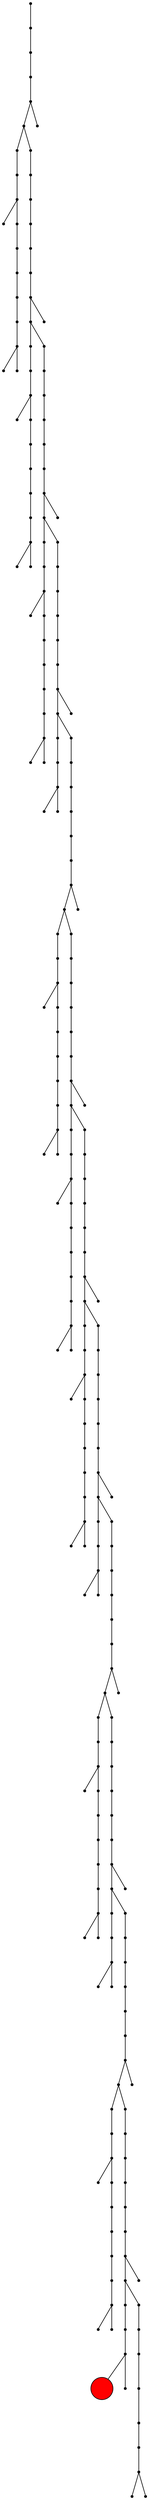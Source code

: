 graph{
node[shape=point]
0 -- 1
1 -- 2
2 -- 3
3 -- 4
4 -- 5
4 -- 6
5 -- 7
5 -- 8
8 -- 9
9 -- 10
10 -- 11
11 -- 12
12 -- 13
13 -- 14
14 -- 15
14 -- 16
7 -- 17
17 -- 18
18 -- 19
18 -- 20
15 -- 21
15 -- 22
22 -- 23
23 -- 24
24 -- 25
25 -- 26
26 -- 27
27 -- 28
28 -- 29
28 -- 30
29 -- 31
29 -- 32
32 -- 33
33 -- 34
34 -- 35
35 -- 36
36 -- 37
37 -- 38
38 -- 39
38 -- 40
39 -- 41
39 -- 42
42 -- 43
43 -- 44
44 -- 45
45 -- 46
46 -- 47
47 -- 48
48 -- 49
48 -- 50
49 -- 51
49 -- 52
52 -- 53
53 -- 54
54 -- 55
55 -- 56
56 -- 57
57 -- 58
58 -- 59
58 -- 60
59 -- 61
59 -- 62
62 -- 63
63 -- 64
64 -- 65
65 -- 66
66 -- 67
67 -- 68
68 -- 69
68 -- 70
69 -- 71
69 -- 72
72 -- 73
73 -- 74
74 -- 75
75 -- 76
76 -- 77
77 -- 78
78 -- 79
78 -- 80
79 -- 81
79 -- 82
82 -- 83
83 -- 84
84 -- 85
85 -- 86
86 -- 87
87 -- 88
88 -- 89
88 -- 90
89 -- 91
89 -- 92
92 -- 93
93 -- 94
94 -- 95
95 -- 96
96 -- 97
97 -- 98
98 -- 99
98 -- 100
99 -- 101
99 -- 102
102 -- 103
103 -- 104
104 -- 105
105 -- 106
106 -- 107
107 -- 108
108 -- 109
108 -- 110
109 -- 111
109 -- 112
112 -- 113
113 -- 114
114 -- 115
115 -- 116
116 -- 117
117 -- 118
118 -- 119
118 -- 120
111 -- 121
121 -- 122
122 -- 123
122 -- 124
91 -- 125
125 -- 126
126 -- 127
126 -- 128
71 -- 129
129 -- 130
130 -- 131
130 -- 132
61 -- 133
133 -- 134
134 -- 135
134 -- 136
21 -- 137
137 -- 138
138 -- 139
138 -- 140
81 -- 141
141 -- 142
142 -- 143
142 -- 144
31 -- 145
145 -- 146
146 -- 147
146 -- 148
101 -- 149
149 -- 150
150 -- 151
150 -- 152
51 -- 153
153 -- 154
154 -- 155
154 -- 156
119 -- 157
119 -- 158
41 -- 159
159 -- 160
160 -- 161
160 -- 162
158 -- 163
163 -- 164
164 -- 165
165 -- 166
166 -- 167
167 -- 168
168 -- 169
168 -- 170
156 -- 171
171 -- 172
172 -- 173
173 -- 174
174 -- 175
175 -- 176
175 -- 177
124 -- 178
178 -- 179
179 -- 180
180 -- 181
181 -- 182
182 -- 183
182 -- 184
132 -- 185
185 -- 186
186 -- 187
187 -- 188
188 -- 189
189 -- 190
189 -- 191
20 -- 192
192 -- 193
193 -- 194
194 -- 195
195 -- 196
196 -- 197
196 -- 198
136 -- 199
199 -- 200
200 -- 201
201 -- 202
202 -- 203
203 -- 204
203 -- 205
148 -- 206
206 -- 207
207 -- 208
208 -- 209
209 -- 210
210 -- 211
210 -- 212
128 -- 213
213 -- 214
214 -- 215
215 -- 216
216 -- 217
217 -- 218
217 -- 219
157 -- 220
220 -- 221
221 -- 222
221 -- 223
140 -- 224
224 -- 225
225 -- 226
226 -- 227
227 -- 228
228 -- 229
228 -- 230
222[fillcolor=red; width=0.5]
}
